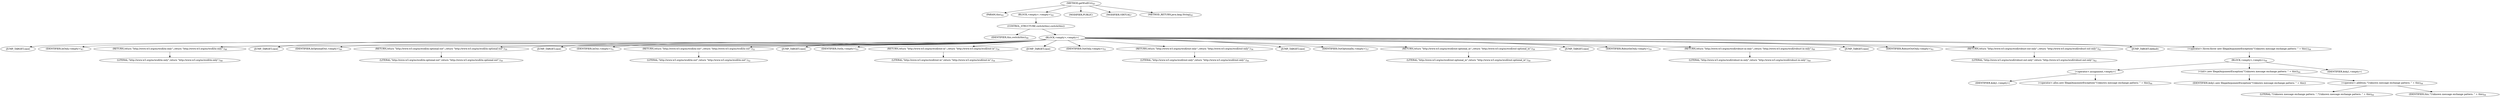 digraph "getWsdlUri" {  
"43" [label = <(METHOD,getWsdlUri)<SUB>45</SUB>> ]
"6" [label = <(PARAM,this)<SUB>45</SUB>> ]
"44" [label = <(BLOCK,&lt;empty&gt;,&lt;empty&gt;)<SUB>45</SUB>> ]
"45" [label = <(CONTROL_STRUCTURE,switch(this),switch(this))> ]
"5" [label = <(IDENTIFIER,this,switch(this))<SUB>46</SUB>> ]
"46" [label = <(BLOCK,&lt;empty&gt;,&lt;empty&gt;)> ]
"47" [label = <(JUMP_TARGET,case)> ]
"48" [label = <(IDENTIFIER,InOnly,&lt;empty&gt;)<SUB>47</SUB>> ]
"49" [label = <(RETURN,return &quot;http://www.w3.org/ns/wsdl/in-only&quot;;,return &quot;http://www.w3.org/ns/wsdl/in-only&quot;;)<SUB>48</SUB>> ]
"50" [label = <(LITERAL,&quot;http://www.w3.org/ns/wsdl/in-only&quot;,return &quot;http://www.w3.org/ns/wsdl/in-only&quot;;)<SUB>48</SUB>> ]
"51" [label = <(JUMP_TARGET,case)> ]
"52" [label = <(IDENTIFIER,InOptionalOut,&lt;empty&gt;)<SUB>49</SUB>> ]
"53" [label = <(RETURN,return &quot;http://www.w3.org/ns/wsdl/in-optional-out&quot;;,return &quot;http://www.w3.org/ns/wsdl/in-optional-out&quot;;)<SUB>50</SUB>> ]
"54" [label = <(LITERAL,&quot;http://www.w3.org/ns/wsdl/in-optional-out&quot;,return &quot;http://www.w3.org/ns/wsdl/in-optional-out&quot;;)<SUB>50</SUB>> ]
"55" [label = <(JUMP_TARGET,case)> ]
"56" [label = <(IDENTIFIER,InOut,&lt;empty&gt;)<SUB>51</SUB>> ]
"57" [label = <(RETURN,return &quot;http://www.w3.org/ns/wsdl/in-out&quot;;,return &quot;http://www.w3.org/ns/wsdl/in-out&quot;;)<SUB>52</SUB>> ]
"58" [label = <(LITERAL,&quot;http://www.w3.org/ns/wsdl/in-out&quot;,return &quot;http://www.w3.org/ns/wsdl/in-out&quot;;)<SUB>52</SUB>> ]
"59" [label = <(JUMP_TARGET,case)> ]
"60" [label = <(IDENTIFIER,OutIn,&lt;empty&gt;)<SUB>53</SUB>> ]
"61" [label = <(RETURN,return &quot;http://www.w3.org/ns/wsdl/out-in&quot;;,return &quot;http://www.w3.org/ns/wsdl/out-in&quot;;)<SUB>54</SUB>> ]
"62" [label = <(LITERAL,&quot;http://www.w3.org/ns/wsdl/out-in&quot;,return &quot;http://www.w3.org/ns/wsdl/out-in&quot;;)<SUB>54</SUB>> ]
"63" [label = <(JUMP_TARGET,case)> ]
"64" [label = <(IDENTIFIER,OutOnly,&lt;empty&gt;)<SUB>55</SUB>> ]
"65" [label = <(RETURN,return &quot;http://www.w3.org/ns/wsdl/out-only&quot;;,return &quot;http://www.w3.org/ns/wsdl/out-only&quot;;)<SUB>56</SUB>> ]
"66" [label = <(LITERAL,&quot;http://www.w3.org/ns/wsdl/out-only&quot;,return &quot;http://www.w3.org/ns/wsdl/out-only&quot;;)<SUB>56</SUB>> ]
"67" [label = <(JUMP_TARGET,case)> ]
"68" [label = <(IDENTIFIER,OutOptionalIn,&lt;empty&gt;)<SUB>57</SUB>> ]
"69" [label = <(RETURN,return &quot;http://www.w3.org/ns/wsdl/out-optional_in&quot;;,return &quot;http://www.w3.org/ns/wsdl/out-optional_in&quot;;)<SUB>58</SUB>> ]
"70" [label = <(LITERAL,&quot;http://www.w3.org/ns/wsdl/out-optional_in&quot;,return &quot;http://www.w3.org/ns/wsdl/out-optional_in&quot;;)<SUB>58</SUB>> ]
"71" [label = <(JUMP_TARGET,case)> ]
"72" [label = <(IDENTIFIER,RobustInOnly,&lt;empty&gt;)<SUB>59</SUB>> ]
"73" [label = <(RETURN,return &quot;http://www.w3.org/ns/wsdl/robust-in-only&quot;;,return &quot;http://www.w3.org/ns/wsdl/robust-in-only&quot;;)<SUB>60</SUB>> ]
"74" [label = <(LITERAL,&quot;http://www.w3.org/ns/wsdl/robust-in-only&quot;,return &quot;http://www.w3.org/ns/wsdl/robust-in-only&quot;;)<SUB>60</SUB>> ]
"75" [label = <(JUMP_TARGET,case)> ]
"76" [label = <(IDENTIFIER,RobustOutOnly,&lt;empty&gt;)<SUB>61</SUB>> ]
"77" [label = <(RETURN,return &quot;http://www.w3.org/ns/wsdl/robust-out-only&quot;;,return &quot;http://www.w3.org/ns/wsdl/robust-out-only&quot;;)<SUB>62</SUB>> ]
"78" [label = <(LITERAL,&quot;http://www.w3.org/ns/wsdl/robust-out-only&quot;,return &quot;http://www.w3.org/ns/wsdl/robust-out-only&quot;;)<SUB>62</SUB>> ]
"79" [label = <(JUMP_TARGET,default)> ]
"80" [label = <(&lt;operator&gt;.throw,throw new IllegalArgumentException(&quot;Unknown message exchange pattern: &quot; + this);)<SUB>64</SUB>> ]
"81" [label = <(BLOCK,&lt;empty&gt;,&lt;empty&gt;)<SUB>64</SUB>> ]
"82" [label = <(&lt;operator&gt;.assignment,&lt;empty&gt;)> ]
"83" [label = <(IDENTIFIER,$obj1,&lt;empty&gt;)> ]
"84" [label = <(&lt;operator&gt;.alloc,new IllegalArgumentException(&quot;Unknown message exchange pattern: &quot; + this))<SUB>64</SUB>> ]
"85" [label = <(&lt;init&gt;,new IllegalArgumentException(&quot;Unknown message exchange pattern: &quot; + this))<SUB>64</SUB>> ]
"86" [label = <(IDENTIFIER,$obj1,new IllegalArgumentException(&quot;Unknown message exchange pattern: &quot; + this))> ]
"87" [label = <(&lt;operator&gt;.addition,&quot;Unknown message exchange pattern: &quot; + this)<SUB>64</SUB>> ]
"88" [label = <(LITERAL,&quot;Unknown message exchange pattern: &quot;,&quot;Unknown message exchange pattern: &quot; + this)<SUB>64</SUB>> ]
"7" [label = <(IDENTIFIER,this,&quot;Unknown message exchange pattern: &quot; + this)<SUB>64</SUB>> ]
"89" [label = <(IDENTIFIER,$obj1,&lt;empty&gt;)> ]
"90" [label = <(MODIFIER,PUBLIC)> ]
"91" [label = <(MODIFIER,VIRTUAL)> ]
"92" [label = <(METHOD_RETURN,java.lang.String)<SUB>45</SUB>> ]
  "43" -> "6" 
  "43" -> "44" 
  "43" -> "90" 
  "43" -> "91" 
  "43" -> "92" 
  "44" -> "45" 
  "45" -> "5" 
  "45" -> "46" 
  "46" -> "47" 
  "46" -> "48" 
  "46" -> "49" 
  "46" -> "51" 
  "46" -> "52" 
  "46" -> "53" 
  "46" -> "55" 
  "46" -> "56" 
  "46" -> "57" 
  "46" -> "59" 
  "46" -> "60" 
  "46" -> "61" 
  "46" -> "63" 
  "46" -> "64" 
  "46" -> "65" 
  "46" -> "67" 
  "46" -> "68" 
  "46" -> "69" 
  "46" -> "71" 
  "46" -> "72" 
  "46" -> "73" 
  "46" -> "75" 
  "46" -> "76" 
  "46" -> "77" 
  "46" -> "79" 
  "46" -> "80" 
  "49" -> "50" 
  "53" -> "54" 
  "57" -> "58" 
  "61" -> "62" 
  "65" -> "66" 
  "69" -> "70" 
  "73" -> "74" 
  "77" -> "78" 
  "80" -> "81" 
  "81" -> "82" 
  "81" -> "85" 
  "81" -> "89" 
  "82" -> "83" 
  "82" -> "84" 
  "85" -> "86" 
  "85" -> "87" 
  "87" -> "88" 
  "87" -> "7" 
}
